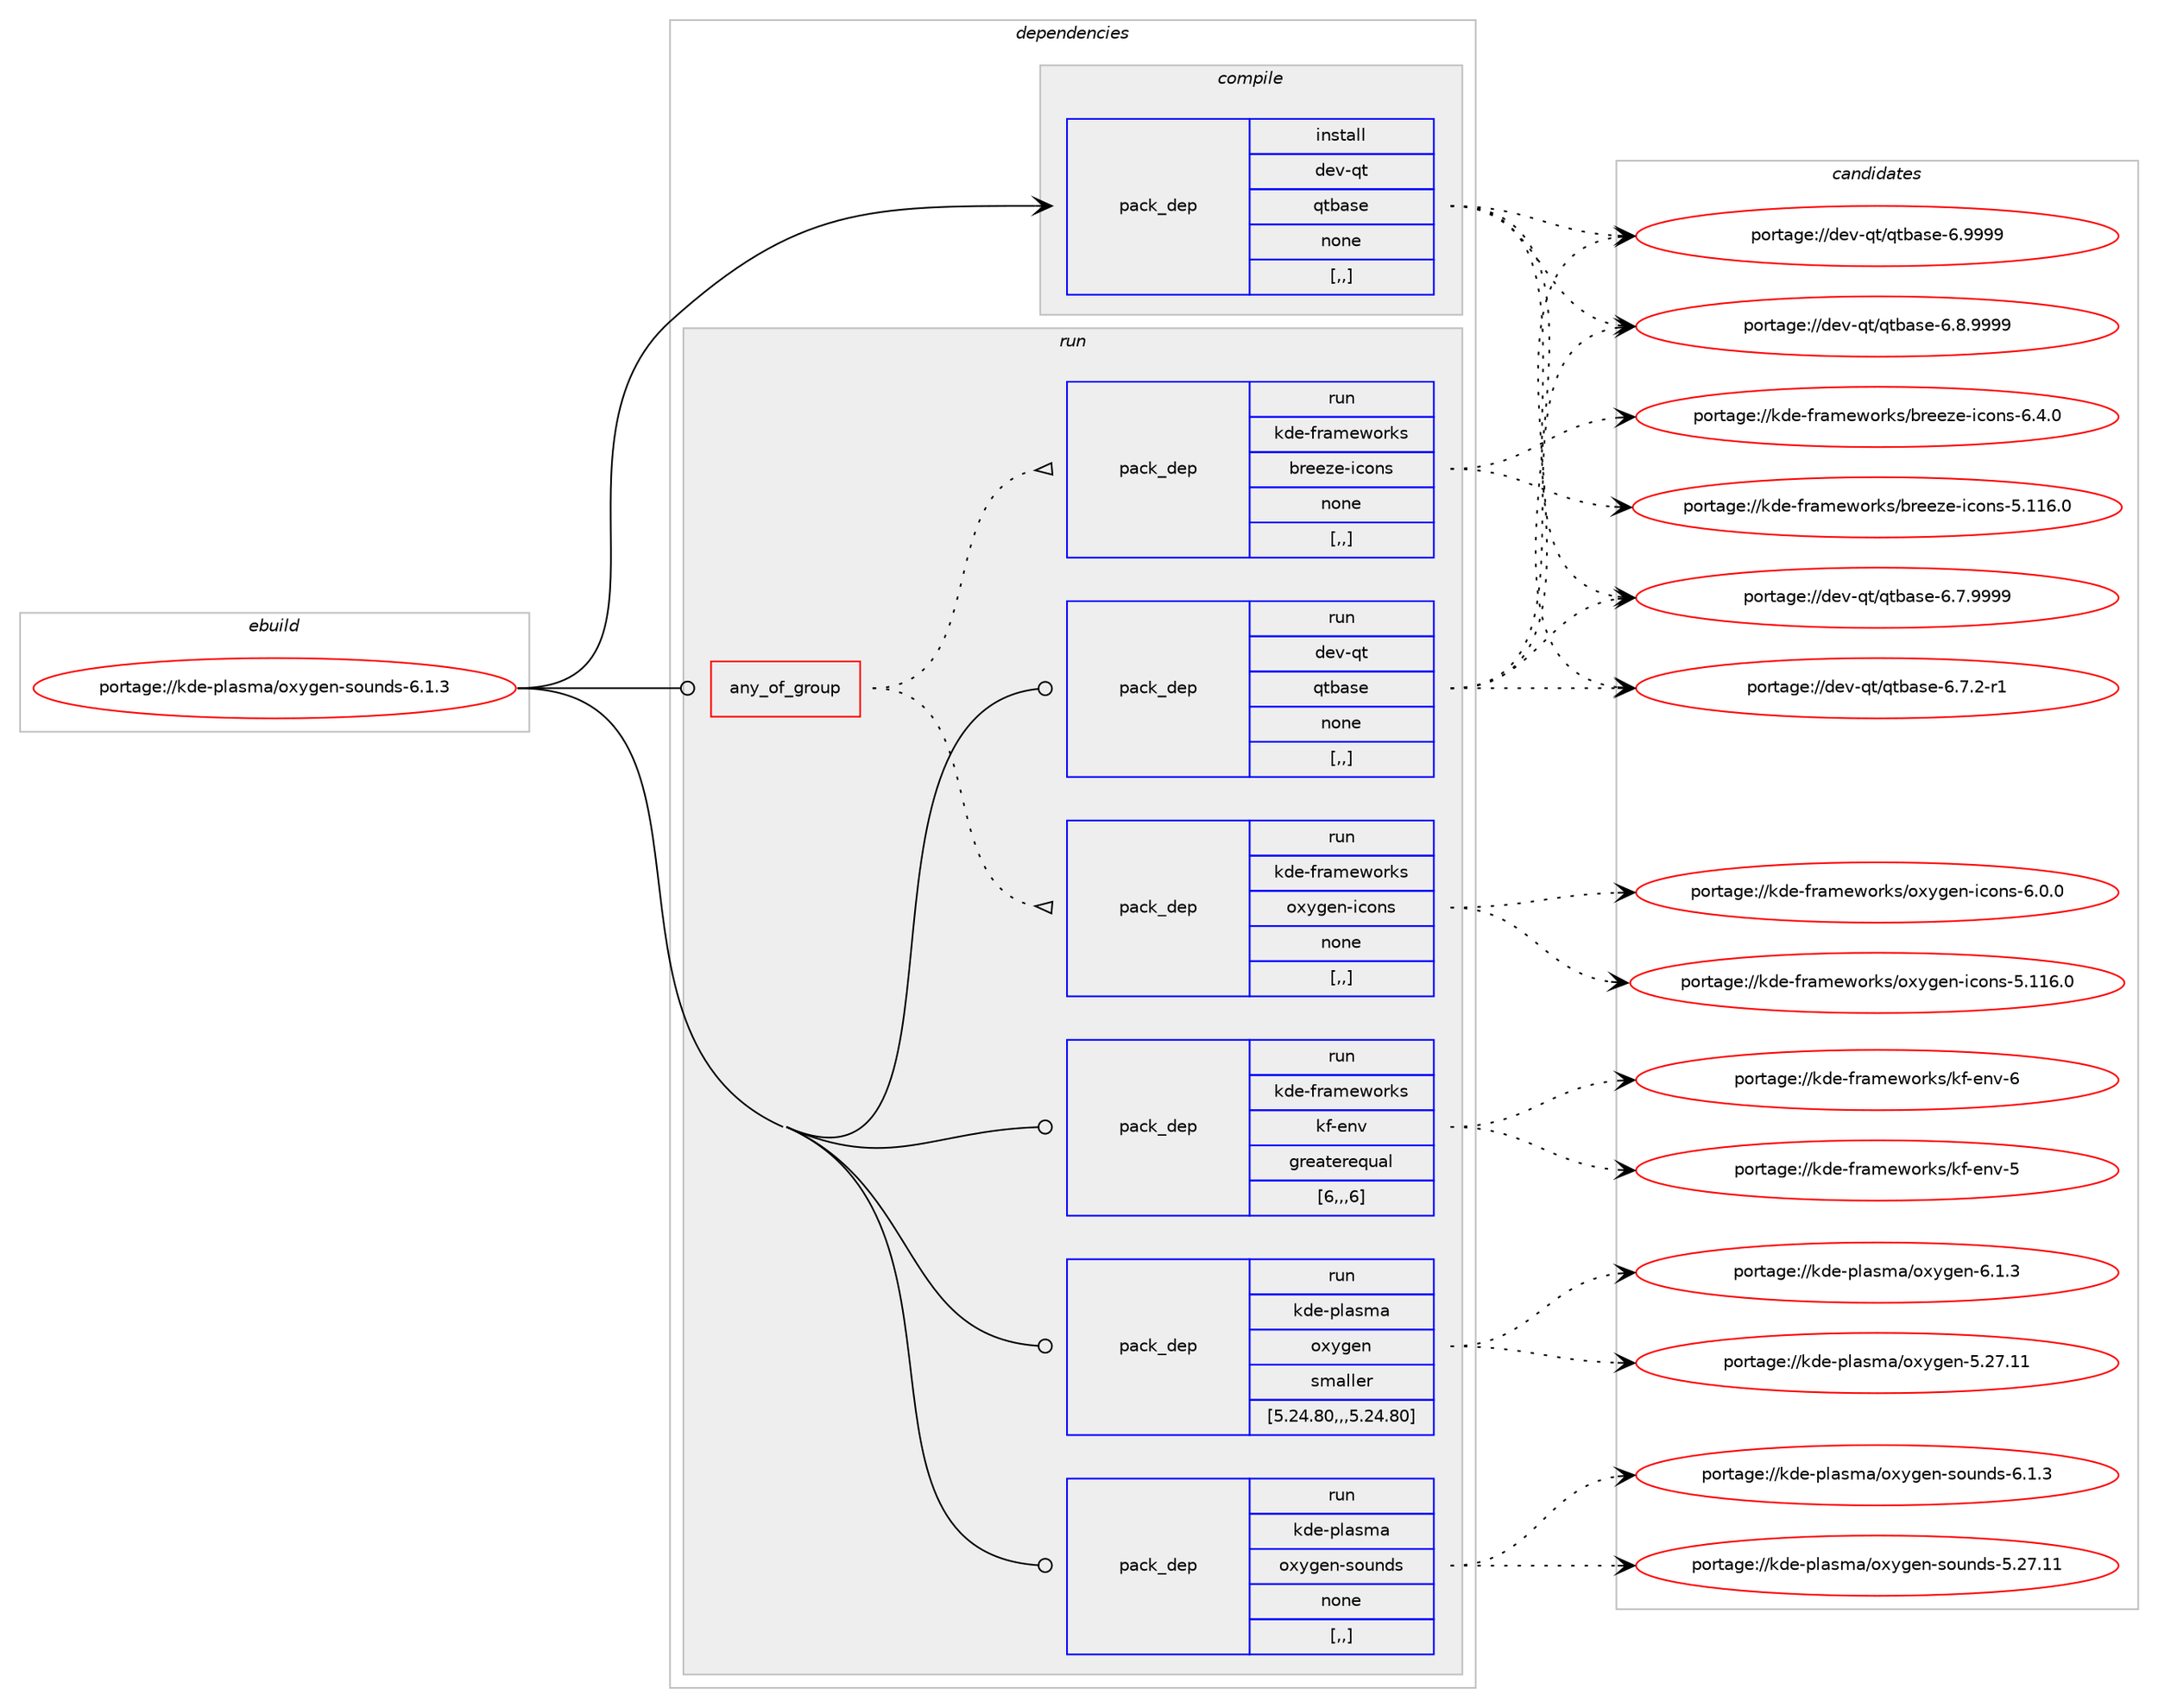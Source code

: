 digraph prolog {

# *************
# Graph options
# *************

newrank=true;
concentrate=true;
compound=true;
graph [rankdir=LR,fontname=Helvetica,fontsize=10,ranksep=1.5];#, ranksep=2.5, nodesep=0.2];
edge  [arrowhead=vee];
node  [fontname=Helvetica,fontsize=10];

# **********
# The ebuild
# **********

subgraph cluster_leftcol {
color=gray;
label=<<i>ebuild</i>>;
id [label="portage://kde-plasma/oxygen-sounds-6.1.3", color=red, width=4, href="../kde-plasma/oxygen-sounds-6.1.3.svg"];
}

# ****************
# The dependencies
# ****************

subgraph cluster_midcol {
color=gray;
label=<<i>dependencies</i>>;
subgraph cluster_compile {
fillcolor="#eeeeee";
style=filled;
label=<<i>compile</i>>;
subgraph pack200440 {
dependency271295 [label=<<TABLE BORDER="0" CELLBORDER="1" CELLSPACING="0" CELLPADDING="4" WIDTH="220"><TR><TD ROWSPAN="6" CELLPADDING="30">pack_dep</TD></TR><TR><TD WIDTH="110">install</TD></TR><TR><TD>dev-qt</TD></TR><TR><TD>qtbase</TD></TR><TR><TD>none</TD></TR><TR><TD>[,,]</TD></TR></TABLE>>, shape=none, color=blue];
}
id:e -> dependency271295:w [weight=20,style="solid",arrowhead="vee"];
}
subgraph cluster_compileandrun {
fillcolor="#eeeeee";
style=filled;
label=<<i>compile and run</i>>;
}
subgraph cluster_run {
fillcolor="#eeeeee";
style=filled;
label=<<i>run</i>>;
subgraph any2004 {
dependency271296 [label=<<TABLE BORDER="0" CELLBORDER="1" CELLSPACING="0" CELLPADDING="4"><TR><TD CELLPADDING="10">any_of_group</TD></TR></TABLE>>, shape=none, color=red];subgraph pack200441 {
dependency271297 [label=<<TABLE BORDER="0" CELLBORDER="1" CELLSPACING="0" CELLPADDING="4" WIDTH="220"><TR><TD ROWSPAN="6" CELLPADDING="30">pack_dep</TD></TR><TR><TD WIDTH="110">run</TD></TR><TR><TD>kde-frameworks</TD></TR><TR><TD>breeze-icons</TD></TR><TR><TD>none</TD></TR><TR><TD>[,,]</TD></TR></TABLE>>, shape=none, color=blue];
}
dependency271296:e -> dependency271297:w [weight=20,style="dotted",arrowhead="oinv"];
subgraph pack200442 {
dependency271298 [label=<<TABLE BORDER="0" CELLBORDER="1" CELLSPACING="0" CELLPADDING="4" WIDTH="220"><TR><TD ROWSPAN="6" CELLPADDING="30">pack_dep</TD></TR><TR><TD WIDTH="110">run</TD></TR><TR><TD>kde-frameworks</TD></TR><TR><TD>oxygen-icons</TD></TR><TR><TD>none</TD></TR><TR><TD>[,,]</TD></TR></TABLE>>, shape=none, color=blue];
}
dependency271296:e -> dependency271298:w [weight=20,style="dotted",arrowhead="oinv"];
}
id:e -> dependency271296:w [weight=20,style="solid",arrowhead="odot"];
subgraph pack200443 {
dependency271299 [label=<<TABLE BORDER="0" CELLBORDER="1" CELLSPACING="0" CELLPADDING="4" WIDTH="220"><TR><TD ROWSPAN="6" CELLPADDING="30">pack_dep</TD></TR><TR><TD WIDTH="110">run</TD></TR><TR><TD>dev-qt</TD></TR><TR><TD>qtbase</TD></TR><TR><TD>none</TD></TR><TR><TD>[,,]</TD></TR></TABLE>>, shape=none, color=blue];
}
id:e -> dependency271299:w [weight=20,style="solid",arrowhead="odot"];
subgraph pack200444 {
dependency271300 [label=<<TABLE BORDER="0" CELLBORDER="1" CELLSPACING="0" CELLPADDING="4" WIDTH="220"><TR><TD ROWSPAN="6" CELLPADDING="30">pack_dep</TD></TR><TR><TD WIDTH="110">run</TD></TR><TR><TD>kde-frameworks</TD></TR><TR><TD>kf-env</TD></TR><TR><TD>greaterequal</TD></TR><TR><TD>[6,,,6]</TD></TR></TABLE>>, shape=none, color=blue];
}
id:e -> dependency271300:w [weight=20,style="solid",arrowhead="odot"];
subgraph pack200445 {
dependency271301 [label=<<TABLE BORDER="0" CELLBORDER="1" CELLSPACING="0" CELLPADDING="4" WIDTH="220"><TR><TD ROWSPAN="6" CELLPADDING="30">pack_dep</TD></TR><TR><TD WIDTH="110">run</TD></TR><TR><TD>kde-plasma</TD></TR><TR><TD>oxygen</TD></TR><TR><TD>smaller</TD></TR><TR><TD>[5.24.80,,,5.24.80]</TD></TR></TABLE>>, shape=none, color=blue];
}
id:e -> dependency271301:w [weight=20,style="solid",arrowhead="odot"];
subgraph pack200446 {
dependency271302 [label=<<TABLE BORDER="0" CELLBORDER="1" CELLSPACING="0" CELLPADDING="4" WIDTH="220"><TR><TD ROWSPAN="6" CELLPADDING="30">pack_dep</TD></TR><TR><TD WIDTH="110">run</TD></TR><TR><TD>kde-plasma</TD></TR><TR><TD>oxygen-sounds</TD></TR><TR><TD>none</TD></TR><TR><TD>[,,]</TD></TR></TABLE>>, shape=none, color=blue];
}
id:e -> dependency271302:w [weight=20,style="solid",arrowhead="odot"];
}
}

# **************
# The candidates
# **************

subgraph cluster_choices {
rank=same;
color=gray;
label=<<i>candidates</i>>;

subgraph choice200440 {
color=black;
nodesep=1;
choice1001011184511311647113116989711510145544657575757 [label="portage://dev-qt/qtbase-6.9999", color=red, width=4,href="../dev-qt/qtbase-6.9999.svg"];
choice10010111845113116471131169897115101455446564657575757 [label="portage://dev-qt/qtbase-6.8.9999", color=red, width=4,href="../dev-qt/qtbase-6.8.9999.svg"];
choice10010111845113116471131169897115101455446554657575757 [label="portage://dev-qt/qtbase-6.7.9999", color=red, width=4,href="../dev-qt/qtbase-6.7.9999.svg"];
choice100101118451131164711311698971151014554465546504511449 [label="portage://dev-qt/qtbase-6.7.2-r1", color=red, width=4,href="../dev-qt/qtbase-6.7.2-r1.svg"];
dependency271295:e -> choice1001011184511311647113116989711510145544657575757:w [style=dotted,weight="100"];
dependency271295:e -> choice10010111845113116471131169897115101455446564657575757:w [style=dotted,weight="100"];
dependency271295:e -> choice10010111845113116471131169897115101455446554657575757:w [style=dotted,weight="100"];
dependency271295:e -> choice100101118451131164711311698971151014554465546504511449:w [style=dotted,weight="100"];
}
subgraph choice200441 {
color=black;
nodesep=1;
choice107100101451021149710910111911111410711547981141011011221014510599111110115455446524648 [label="portage://kde-frameworks/breeze-icons-6.4.0", color=red, width=4,href="../kde-frameworks/breeze-icons-6.4.0.svg"];
choice1071001014510211497109101119111114107115479811410110112210145105991111101154553464949544648 [label="portage://kde-frameworks/breeze-icons-5.116.0", color=red, width=4,href="../kde-frameworks/breeze-icons-5.116.0.svg"];
dependency271297:e -> choice107100101451021149710910111911111410711547981141011011221014510599111110115455446524648:w [style=dotted,weight="100"];
dependency271297:e -> choice1071001014510211497109101119111114107115479811410110112210145105991111101154553464949544648:w [style=dotted,weight="100"];
}
subgraph choice200442 {
color=black;
nodesep=1;
choice1071001014510211497109101119111114107115471111201211031011104510599111110115455446484648 [label="portage://kde-frameworks/oxygen-icons-6.0.0", color=red, width=4,href="../kde-frameworks/oxygen-icons-6.0.0.svg"];
choice10710010145102114971091011191111141071154711112012110310111045105991111101154553464949544648 [label="portage://kde-frameworks/oxygen-icons-5.116.0", color=red, width=4,href="../kde-frameworks/oxygen-icons-5.116.0.svg"];
dependency271298:e -> choice1071001014510211497109101119111114107115471111201211031011104510599111110115455446484648:w [style=dotted,weight="100"];
dependency271298:e -> choice10710010145102114971091011191111141071154711112012110310111045105991111101154553464949544648:w [style=dotted,weight="100"];
}
subgraph choice200443 {
color=black;
nodesep=1;
choice1001011184511311647113116989711510145544657575757 [label="portage://dev-qt/qtbase-6.9999", color=red, width=4,href="../dev-qt/qtbase-6.9999.svg"];
choice10010111845113116471131169897115101455446564657575757 [label="portage://dev-qt/qtbase-6.8.9999", color=red, width=4,href="../dev-qt/qtbase-6.8.9999.svg"];
choice10010111845113116471131169897115101455446554657575757 [label="portage://dev-qt/qtbase-6.7.9999", color=red, width=4,href="../dev-qt/qtbase-6.7.9999.svg"];
choice100101118451131164711311698971151014554465546504511449 [label="portage://dev-qt/qtbase-6.7.2-r1", color=red, width=4,href="../dev-qt/qtbase-6.7.2-r1.svg"];
dependency271299:e -> choice1001011184511311647113116989711510145544657575757:w [style=dotted,weight="100"];
dependency271299:e -> choice10010111845113116471131169897115101455446564657575757:w [style=dotted,weight="100"];
dependency271299:e -> choice10010111845113116471131169897115101455446554657575757:w [style=dotted,weight="100"];
dependency271299:e -> choice100101118451131164711311698971151014554465546504511449:w [style=dotted,weight="100"];
}
subgraph choice200444 {
color=black;
nodesep=1;
choice107100101451021149710910111911111410711547107102451011101184554 [label="portage://kde-frameworks/kf-env-6", color=red, width=4,href="../kde-frameworks/kf-env-6.svg"];
choice107100101451021149710910111911111410711547107102451011101184553 [label="portage://kde-frameworks/kf-env-5", color=red, width=4,href="../kde-frameworks/kf-env-5.svg"];
dependency271300:e -> choice107100101451021149710910111911111410711547107102451011101184554:w [style=dotted,weight="100"];
dependency271300:e -> choice107100101451021149710910111911111410711547107102451011101184553:w [style=dotted,weight="100"];
}
subgraph choice200445 {
color=black;
nodesep=1;
choice10710010145112108971151099747111120121103101110455446494651 [label="portage://kde-plasma/oxygen-6.1.3", color=red, width=4,href="../kde-plasma/oxygen-6.1.3.svg"];
choice107100101451121089711510997471111201211031011104553465055464949 [label="portage://kde-plasma/oxygen-5.27.11", color=red, width=4,href="../kde-plasma/oxygen-5.27.11.svg"];
dependency271301:e -> choice10710010145112108971151099747111120121103101110455446494651:w [style=dotted,weight="100"];
dependency271301:e -> choice107100101451121089711510997471111201211031011104553465055464949:w [style=dotted,weight="100"];
}
subgraph choice200446 {
color=black;
nodesep=1;
choice1071001014511210897115109974711112012110310111045115111117110100115455446494651 [label="portage://kde-plasma/oxygen-sounds-6.1.3", color=red, width=4,href="../kde-plasma/oxygen-sounds-6.1.3.svg"];
choice10710010145112108971151099747111120121103101110451151111171101001154553465055464949 [label="portage://kde-plasma/oxygen-sounds-5.27.11", color=red, width=4,href="../kde-plasma/oxygen-sounds-5.27.11.svg"];
dependency271302:e -> choice1071001014511210897115109974711112012110310111045115111117110100115455446494651:w [style=dotted,weight="100"];
dependency271302:e -> choice10710010145112108971151099747111120121103101110451151111171101001154553465055464949:w [style=dotted,weight="100"];
}
}

}
